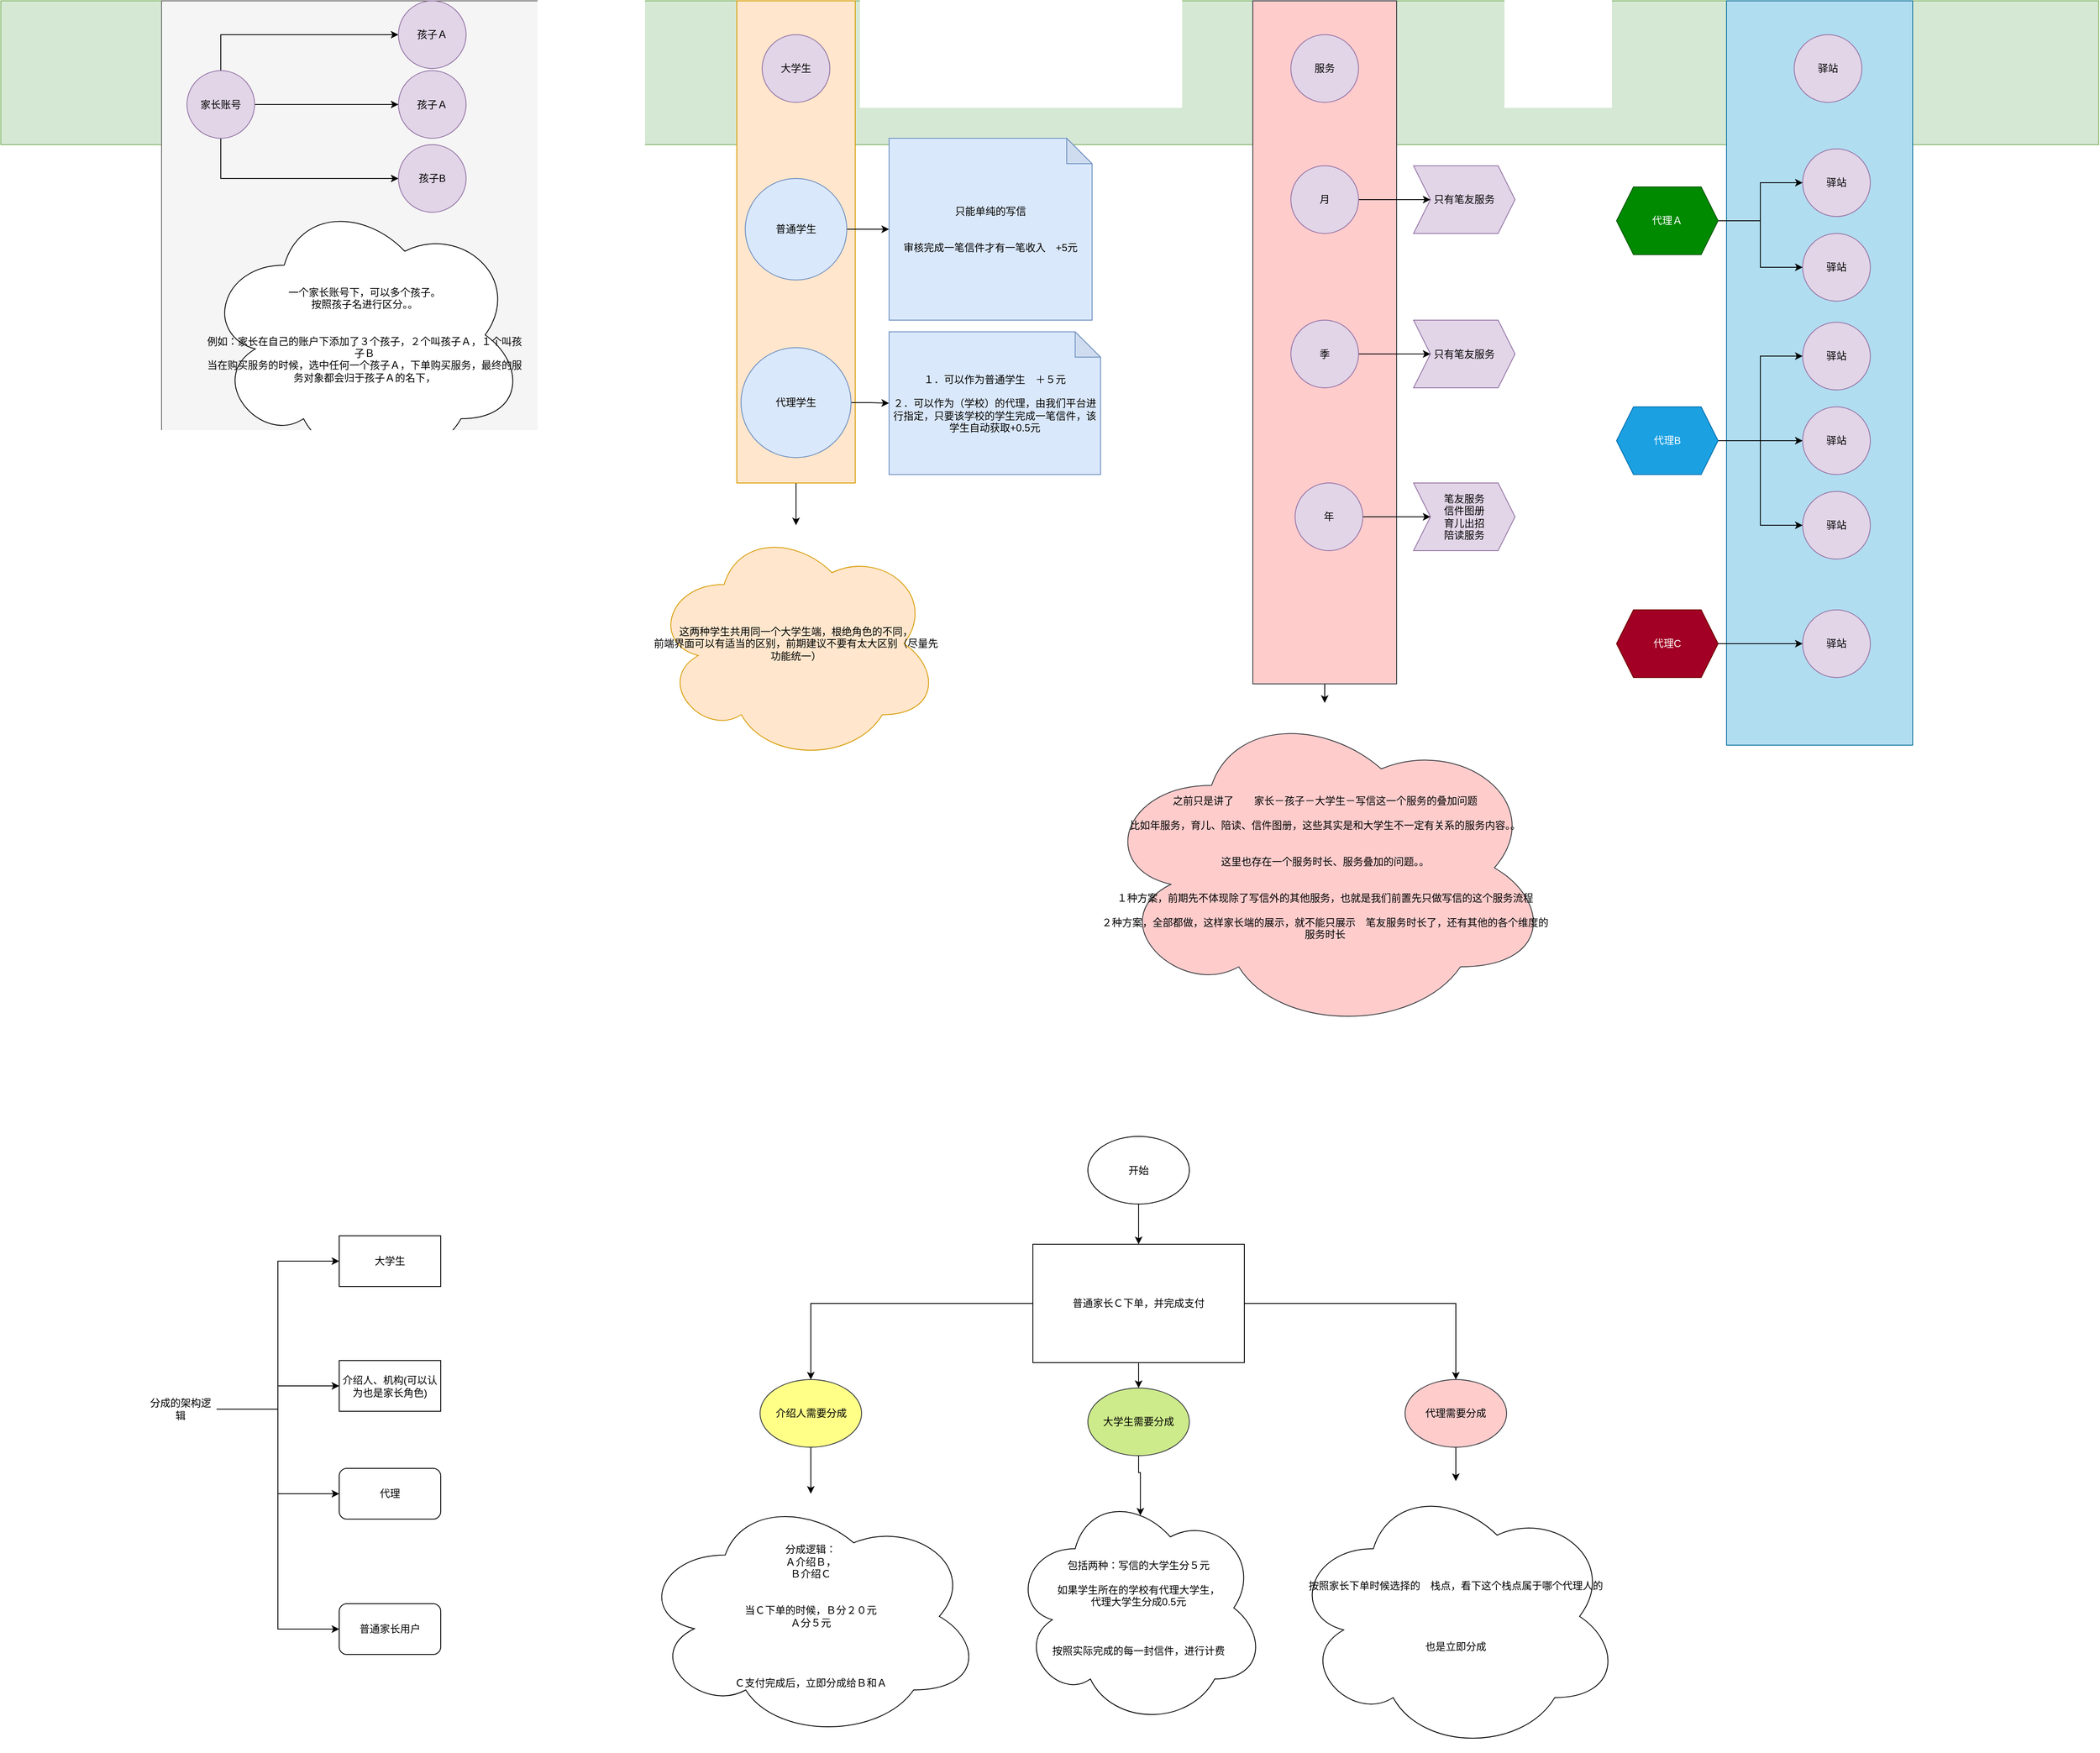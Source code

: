 <mxfile version="14.4.5" type="github">
  <diagram name="Page-1" id="dd472eb7-4b8b-5cd9-a60b-b15522922e76">
    <mxGraphModel dx="2522" dy="835" grid="1" gridSize="10" guides="1" tooltips="1" connect="1" arrows="1" fold="1" page="1" pageScale="1" pageWidth="1100" pageHeight="850" background="#ffffff" math="0" shadow="0">
      <root>
        <mxCell id="0" />
        <mxCell id="1" parent="0" />
        <mxCell id="64Vx9FYo9tibzsEboU_u-6" value="" style="rounded=0;whiteSpace=wrap;html=1;fillColor=#d5e8d4;strokeColor=#82b366;" vertex="1" parent="1">
          <mxGeometry x="-110" y="70" width="2480" height="170" as="geometry" />
        </mxCell>
        <mxCell id="64Vx9FYo9tibzsEboU_u-21" value="" style="edgeStyle=orthogonalEdgeStyle;rounded=0;orthogonalLoop=1;jettySize=auto;html=1;" edge="1" parent="1" source="64Vx9FYo9tibzsEboU_u-9" target="64Vx9FYo9tibzsEboU_u-20">
          <mxGeometry relative="1" as="geometry" />
        </mxCell>
        <mxCell id="64Vx9FYo9tibzsEboU_u-9" value="" style="rounded=0;whiteSpace=wrap;html=1;fillColor=#ffe6cc;strokeColor=#d79b00;" vertex="1" parent="1">
          <mxGeometry x="760" y="70" width="140" height="570" as="geometry" />
        </mxCell>
        <mxCell id="64Vx9FYo9tibzsEboU_u-3" value="大学生" style="ellipse;whiteSpace=wrap;html=1;aspect=fixed;fillColor=#e1d5e7;strokeColor=#9673a6;" vertex="1" parent="1">
          <mxGeometry x="790" y="110" width="80" height="80" as="geometry" />
        </mxCell>
        <mxCell id="64Vx9FYo9tibzsEboU_u-13" value="" style="edgeStyle=orthogonalEdgeStyle;rounded=0;orthogonalLoop=1;jettySize=auto;html=1;" edge="1" parent="1" source="64Vx9FYo9tibzsEboU_u-10" target="64Vx9FYo9tibzsEboU_u-12">
          <mxGeometry relative="1" as="geometry" />
        </mxCell>
        <mxCell id="64Vx9FYo9tibzsEboU_u-10" value="普通学生" style="ellipse;whiteSpace=wrap;html=1;aspect=fixed;fillColor=#dae8fc;strokeColor=#6c8ebf;" vertex="1" parent="1">
          <mxGeometry x="770" y="280" width="120" height="120" as="geometry" />
        </mxCell>
        <mxCell id="64Vx9FYo9tibzsEboU_u-15" value="" style="edgeStyle=orthogonalEdgeStyle;rounded=0;orthogonalLoop=1;jettySize=auto;html=1;" edge="1" parent="1" source="64Vx9FYo9tibzsEboU_u-11" target="64Vx9FYo9tibzsEboU_u-14">
          <mxGeometry relative="1" as="geometry" />
        </mxCell>
        <mxCell id="64Vx9FYo9tibzsEboU_u-11" value="代理学生" style="ellipse;whiteSpace=wrap;html=1;aspect=fixed;fillColor=#dae8fc;strokeColor=#6c8ebf;" vertex="1" parent="1">
          <mxGeometry x="765" y="480" width="130" height="130" as="geometry" />
        </mxCell>
        <mxCell id="64Vx9FYo9tibzsEboU_u-12" value="只能单纯的写信&lt;br&gt;&lt;br&gt;&lt;br&gt;审核完成一笔信件才有一笔收入　+5元" style="shape=note;whiteSpace=wrap;html=1;backgroundOutline=1;darkOpacity=0.05;fillColor=#dae8fc;strokeColor=#6c8ebf;" vertex="1" parent="1">
          <mxGeometry x="940" y="232.5" width="240" height="215" as="geometry" />
        </mxCell>
        <mxCell id="64Vx9FYo9tibzsEboU_u-14" value="１．可以作为普通学生　＋５元&lt;br&gt;&lt;br&gt;２．可以作为（学校）的代理，由我们平台进行指定，只要该学校的学生完成一笔信件，该学生自动获取+0.5元" style="shape=note;whiteSpace=wrap;html=1;backgroundOutline=1;darkOpacity=0.05;strokeColor=#6c8ebf;fillColor=#dae8fc;" vertex="1" parent="1">
          <mxGeometry x="940" y="461.25" width="250" height="168.75" as="geometry" />
        </mxCell>
        <mxCell id="64Vx9FYo9tibzsEboU_u-17" value="" style="rounded=0;whiteSpace=wrap;html=1;fillColor=#f5f5f5;strokeColor=#666666;fontColor=#333333;" vertex="1" parent="1">
          <mxGeometry x="80" y="70" width="500" height="550" as="geometry" />
        </mxCell>
        <mxCell id="64Vx9FYo9tibzsEboU_u-2" value="孩子Ａ" style="ellipse;whiteSpace=wrap;html=1;aspect=fixed;fillColor=#e1d5e7;strokeColor=#9673a6;" vertex="1" parent="1">
          <mxGeometry x="360" y="152.5" width="80" height="80" as="geometry" />
        </mxCell>
        <mxCell id="64Vx9FYo9tibzsEboU_u-23" style="edgeStyle=orthogonalEdgeStyle;rounded=0;orthogonalLoop=1;jettySize=auto;html=1;" edge="1" parent="1" source="64Vx9FYo9tibzsEboU_u-1" target="64Vx9FYo9tibzsEboU_u-2">
          <mxGeometry relative="1" as="geometry" />
        </mxCell>
        <mxCell id="64Vx9FYo9tibzsEboU_u-24" style="edgeStyle=orthogonalEdgeStyle;rounded=0;orthogonalLoop=1;jettySize=auto;html=1;" edge="1" parent="1" source="64Vx9FYo9tibzsEboU_u-1" target="64Vx9FYo9tibzsEboU_u-22">
          <mxGeometry relative="1" as="geometry">
            <Array as="points">
              <mxPoint x="150" y="280" />
            </Array>
          </mxGeometry>
        </mxCell>
        <mxCell id="64Vx9FYo9tibzsEboU_u-26" style="edgeStyle=orthogonalEdgeStyle;rounded=0;orthogonalLoop=1;jettySize=auto;html=1;entryX=0;entryY=0.5;entryDx=0;entryDy=0;" edge="1" parent="1" source="64Vx9FYo9tibzsEboU_u-1" target="64Vx9FYo9tibzsEboU_u-25">
          <mxGeometry relative="1" as="geometry">
            <Array as="points">
              <mxPoint x="150" y="110" />
            </Array>
          </mxGeometry>
        </mxCell>
        <mxCell id="64Vx9FYo9tibzsEboU_u-1" value="家长账号" style="ellipse;whiteSpace=wrap;html=1;aspect=fixed;fillColor=#e1d5e7;strokeColor=#9673a6;" vertex="1" parent="1">
          <mxGeometry x="110" y="152.5" width="80" height="80" as="geometry" />
        </mxCell>
        <mxCell id="64Vx9FYo9tibzsEboU_u-18" value="一个家长账号下，可以多个孩子。&lt;br&gt;按照孩子名进行区分。。&lt;br&gt;&lt;br&gt;&lt;br&gt;例如：家长在自己的账户下添加了３个孩子，２个叫孩子Ａ，１个叫孩子Ｂ&lt;br&gt;当在购买服务的时候，选中任何一个孩子Ａ，下单购买服务，最终的服务对象都会归于孩子Ａ的名下，" style="ellipse;shape=cloud;whiteSpace=wrap;html=1;" vertex="1" parent="1">
          <mxGeometry x="130" y="300" width="380" height="330" as="geometry" />
        </mxCell>
        <mxCell id="64Vx9FYo9tibzsEboU_u-20" value="这两种学生共用同一个大学生端，根绝角色的不同，&lt;br&gt;前端界面可以有适当的区别，前期建议不要有太大区别（尽量先功能统一）" style="ellipse;shape=cloud;whiteSpace=wrap;html=1;rounded=0;strokeColor=#d79b00;fillColor=#ffe6cc;" vertex="1" parent="1">
          <mxGeometry x="660" y="690" width="340" height="280" as="geometry" />
        </mxCell>
        <mxCell id="64Vx9FYo9tibzsEboU_u-22" value="孩子B" style="ellipse;whiteSpace=wrap;html=1;aspect=fixed;fillColor=#e1d5e7;strokeColor=#9673a6;" vertex="1" parent="1">
          <mxGeometry x="360" y="240" width="80" height="80" as="geometry" />
        </mxCell>
        <mxCell id="64Vx9FYo9tibzsEboU_u-25" value="孩子Ａ" style="ellipse;whiteSpace=wrap;html=1;aspect=fixed;fillColor=#e1d5e7;strokeColor=#9673a6;" vertex="1" parent="1">
          <mxGeometry x="360" y="70" width="80" height="80" as="geometry" />
        </mxCell>
        <mxCell id="64Vx9FYo9tibzsEboU_u-27" value="" style="rounded=0;whiteSpace=wrap;html=1;fillColor=#b1ddf0;strokeColor=#10739e;" vertex="1" parent="1">
          <mxGeometry x="1930" y="70" width="220" height="880" as="geometry" />
        </mxCell>
        <mxCell id="64Vx9FYo9tibzsEboU_u-4" value="驿站" style="ellipse;whiteSpace=wrap;html=1;aspect=fixed;fillColor=#e1d5e7;strokeColor=#9673a6;" vertex="1" parent="1">
          <mxGeometry x="2010" y="110" width="80" height="80" as="geometry" />
        </mxCell>
        <mxCell id="64Vx9FYo9tibzsEboU_u-32" style="edgeStyle=orthogonalEdgeStyle;rounded=0;orthogonalLoop=1;jettySize=auto;html=1;entryX=0;entryY=0.5;entryDx=0;entryDy=0;" edge="1" parent="1" source="64Vx9FYo9tibzsEboU_u-28" target="64Vx9FYo9tibzsEboU_u-31">
          <mxGeometry relative="1" as="geometry" />
        </mxCell>
        <mxCell id="64Vx9FYo9tibzsEboU_u-34" style="edgeStyle=orthogonalEdgeStyle;rounded=0;orthogonalLoop=1;jettySize=auto;html=1;entryX=0;entryY=0.5;entryDx=0;entryDy=0;" edge="1" parent="1" source="64Vx9FYo9tibzsEboU_u-28" target="64Vx9FYo9tibzsEboU_u-33">
          <mxGeometry relative="1" as="geometry" />
        </mxCell>
        <mxCell id="64Vx9FYo9tibzsEboU_u-28" value="代理Ａ" style="shape=hexagon;perimeter=hexagonPerimeter2;whiteSpace=wrap;html=1;fixedSize=1;fillColor=#008a00;strokeColor=#005700;fontColor=#ffffff;" vertex="1" parent="1">
          <mxGeometry x="1800" y="290" width="120" height="80" as="geometry" />
        </mxCell>
        <mxCell id="64Vx9FYo9tibzsEboU_u-41" style="edgeStyle=orthogonalEdgeStyle;rounded=0;orthogonalLoop=1;jettySize=auto;html=1;entryX=0;entryY=0.5;entryDx=0;entryDy=0;" edge="1" parent="1" source="64Vx9FYo9tibzsEboU_u-29" target="64Vx9FYo9tibzsEboU_u-38">
          <mxGeometry relative="1" as="geometry" />
        </mxCell>
        <mxCell id="64Vx9FYo9tibzsEboU_u-29" value="代理C" style="shape=hexagon;perimeter=hexagonPerimeter2;whiteSpace=wrap;html=1;fixedSize=1;fillColor=#a20025;strokeColor=#6F0000;fontColor=#ffffff;" vertex="1" parent="1">
          <mxGeometry x="1800" y="790" width="120" height="80" as="geometry" />
        </mxCell>
        <mxCell id="64Vx9FYo9tibzsEboU_u-42" style="edgeStyle=orthogonalEdgeStyle;rounded=0;orthogonalLoop=1;jettySize=auto;html=1;entryX=0;entryY=0.5;entryDx=0;entryDy=0;" edge="1" parent="1" source="64Vx9FYo9tibzsEboU_u-30" target="64Vx9FYo9tibzsEboU_u-35">
          <mxGeometry relative="1" as="geometry" />
        </mxCell>
        <mxCell id="64Vx9FYo9tibzsEboU_u-43" style="edgeStyle=orthogonalEdgeStyle;rounded=0;orthogonalLoop=1;jettySize=auto;html=1;" edge="1" parent="1" source="64Vx9FYo9tibzsEboU_u-30" target="64Vx9FYo9tibzsEboU_u-36">
          <mxGeometry relative="1" as="geometry" />
        </mxCell>
        <mxCell id="64Vx9FYo9tibzsEboU_u-44" style="edgeStyle=orthogonalEdgeStyle;rounded=0;orthogonalLoop=1;jettySize=auto;html=1;entryX=0;entryY=0.5;entryDx=0;entryDy=0;" edge="1" parent="1" source="64Vx9FYo9tibzsEboU_u-30" target="64Vx9FYo9tibzsEboU_u-37">
          <mxGeometry relative="1" as="geometry" />
        </mxCell>
        <mxCell id="64Vx9FYo9tibzsEboU_u-30" value="代理B" style="shape=hexagon;perimeter=hexagonPerimeter2;whiteSpace=wrap;html=1;fixedSize=1;fillColor=#1ba1e2;strokeColor=#006EAF;fontColor=#ffffff;" vertex="1" parent="1">
          <mxGeometry x="1800" y="550" width="120" height="80" as="geometry" />
        </mxCell>
        <mxCell id="64Vx9FYo9tibzsEboU_u-31" value="驿站" style="ellipse;whiteSpace=wrap;html=1;aspect=fixed;fillColor=#e1d5e7;strokeColor=#9673a6;" vertex="1" parent="1">
          <mxGeometry x="2020" y="245" width="80" height="80" as="geometry" />
        </mxCell>
        <mxCell id="64Vx9FYo9tibzsEboU_u-33" value="驿站" style="ellipse;whiteSpace=wrap;html=1;aspect=fixed;fillColor=#e1d5e7;strokeColor=#9673a6;" vertex="1" parent="1">
          <mxGeometry x="2020" y="345" width="80" height="80" as="geometry" />
        </mxCell>
        <mxCell id="64Vx9FYo9tibzsEboU_u-35" value="驿站" style="ellipse;whiteSpace=wrap;html=1;aspect=fixed;fillColor=#e1d5e7;strokeColor=#9673a6;" vertex="1" parent="1">
          <mxGeometry x="2020" y="450" width="80" height="80" as="geometry" />
        </mxCell>
        <mxCell id="64Vx9FYo9tibzsEboU_u-36" value="驿站" style="ellipse;whiteSpace=wrap;html=1;aspect=fixed;fillColor=#e1d5e7;strokeColor=#9673a6;" vertex="1" parent="1">
          <mxGeometry x="2020" y="550" width="80" height="80" as="geometry" />
        </mxCell>
        <mxCell id="64Vx9FYo9tibzsEboU_u-37" value="驿站" style="ellipse;whiteSpace=wrap;html=1;aspect=fixed;fillColor=#e1d5e7;strokeColor=#9673a6;" vertex="1" parent="1">
          <mxGeometry x="2020" y="650" width="80" height="80" as="geometry" />
        </mxCell>
        <mxCell id="64Vx9FYo9tibzsEboU_u-38" value="驿站" style="ellipse;whiteSpace=wrap;html=1;aspect=fixed;fillColor=#e1d5e7;strokeColor=#9673a6;" vertex="1" parent="1">
          <mxGeometry x="2020" y="790" width="80" height="80" as="geometry" />
        </mxCell>
        <mxCell id="64Vx9FYo9tibzsEboU_u-58" value="" style="edgeStyle=orthogonalEdgeStyle;rounded=0;orthogonalLoop=1;jettySize=auto;html=1;" edge="1" parent="1" source="64Vx9FYo9tibzsEboU_u-46" target="64Vx9FYo9tibzsEboU_u-57">
          <mxGeometry relative="1" as="geometry" />
        </mxCell>
        <mxCell id="64Vx9FYo9tibzsEboU_u-46" value="" style="rounded=0;whiteSpace=wrap;html=1;fillColor=#ffcccc;strokeColor=#36393d;" vertex="1" parent="1">
          <mxGeometry x="1370" y="70" width="170" height="807.5" as="geometry" />
        </mxCell>
        <mxCell id="64Vx9FYo9tibzsEboU_u-5" value="服务" style="ellipse;whiteSpace=wrap;html=1;aspect=fixed;fillColor=#e1d5e7;strokeColor=#9673a6;" vertex="1" parent="1">
          <mxGeometry x="1415" y="110" width="80" height="80" as="geometry" />
        </mxCell>
        <mxCell id="64Vx9FYo9tibzsEboU_u-51" value="" style="edgeStyle=orthogonalEdgeStyle;rounded=0;orthogonalLoop=1;jettySize=auto;html=1;" edge="1" parent="1" source="64Vx9FYo9tibzsEboU_u-47" target="64Vx9FYo9tibzsEboU_u-50">
          <mxGeometry relative="1" as="geometry" />
        </mxCell>
        <mxCell id="64Vx9FYo9tibzsEboU_u-47" value="月" style="ellipse;whiteSpace=wrap;html=1;aspect=fixed;fillColor=#e1d5e7;strokeColor=#9673a6;" vertex="1" parent="1">
          <mxGeometry x="1415" y="265" width="80" height="80" as="geometry" />
        </mxCell>
        <mxCell id="64Vx9FYo9tibzsEboU_u-53" value="" style="edgeStyle=orthogonalEdgeStyle;rounded=0;orthogonalLoop=1;jettySize=auto;html=1;" edge="1" parent="1" source="64Vx9FYo9tibzsEboU_u-48" target="64Vx9FYo9tibzsEboU_u-52">
          <mxGeometry relative="1" as="geometry" />
        </mxCell>
        <mxCell id="64Vx9FYo9tibzsEboU_u-48" value="季" style="ellipse;whiteSpace=wrap;html=1;aspect=fixed;fillColor=#e1d5e7;strokeColor=#9673a6;" vertex="1" parent="1">
          <mxGeometry x="1415" y="447.5" width="80" height="80" as="geometry" />
        </mxCell>
        <mxCell id="64Vx9FYo9tibzsEboU_u-56" value="" style="edgeStyle=orthogonalEdgeStyle;rounded=0;orthogonalLoop=1;jettySize=auto;html=1;" edge="1" parent="1" source="64Vx9FYo9tibzsEboU_u-49" target="64Vx9FYo9tibzsEboU_u-55">
          <mxGeometry relative="1" as="geometry" />
        </mxCell>
        <mxCell id="64Vx9FYo9tibzsEboU_u-49" value="年" style="ellipse;whiteSpace=wrap;html=1;aspect=fixed;fillColor=#e1d5e7;strokeColor=#9673a6;" vertex="1" parent="1">
          <mxGeometry x="1420" y="640" width="80" height="80" as="geometry" />
        </mxCell>
        <mxCell id="64Vx9FYo9tibzsEboU_u-50" value="只有笔友服务" style="shape=step;perimeter=stepPerimeter;whiteSpace=wrap;html=1;fixedSize=1;strokeColor=#9673a6;fillColor=#e1d5e7;" vertex="1" parent="1">
          <mxGeometry x="1560" y="265" width="120" height="80" as="geometry" />
        </mxCell>
        <mxCell id="64Vx9FYo9tibzsEboU_u-52" value="&lt;span&gt;只有笔友服务&lt;/span&gt;" style="shape=step;perimeter=stepPerimeter;whiteSpace=wrap;html=1;fixedSize=1;strokeColor=#9673a6;fillColor=#e1d5e7;" vertex="1" parent="1">
          <mxGeometry x="1560" y="447.5" width="120" height="80" as="geometry" />
        </mxCell>
        <mxCell id="64Vx9FYo9tibzsEboU_u-55" value="笔友服务&lt;br&gt;信件图册&lt;br&gt;育儿出招&lt;br&gt;陪读服务" style="shape=step;perimeter=stepPerimeter;whiteSpace=wrap;html=1;fixedSize=1;strokeColor=#9673a6;fillColor=#e1d5e7;" vertex="1" parent="1">
          <mxGeometry x="1560" y="640" width="120" height="80" as="geometry" />
        </mxCell>
        <mxCell id="64Vx9FYo9tibzsEboU_u-57" value="之前只是讲了　　家长－孩子－大学生－写信这一个服务的叠加问题&lt;br&gt;&lt;br&gt;比如年服务，育儿、陪读、信件图册，这些其实是和大学生不一定有关系的服务内容。。&lt;br&gt;&lt;br&gt;&lt;br&gt;这里也存在一个服务时长、服务叠加的问题。。&lt;br&gt;&lt;br&gt;&lt;br&gt;１种方案，前期先不体现除了写信外的其他服务，也就是我们前置先只做写信的这个服务流程&lt;br&gt;&lt;br&gt;２种方案，全部都做，这样家长端的展示，就不能只展示　笔友服务时长了，还有其他的各个维度的服务时长" style="ellipse;shape=cloud;whiteSpace=wrap;html=1;rounded=0;strokeColor=#36393d;fillColor=#ffcccc;" vertex="1" parent="1">
          <mxGeometry x="1187.5" y="900" width="535" height="390" as="geometry" />
        </mxCell>
        <mxCell id="64Vx9FYo9tibzsEboU_u-65" style="edgeStyle=orthogonalEdgeStyle;rounded=0;orthogonalLoop=1;jettySize=auto;html=1;entryX=0;entryY=0.5;entryDx=0;entryDy=0;" edge="1" parent="1" source="64Vx9FYo9tibzsEboU_u-59" target="64Vx9FYo9tibzsEboU_u-61">
          <mxGeometry relative="1" as="geometry" />
        </mxCell>
        <mxCell id="64Vx9FYo9tibzsEboU_u-66" style="edgeStyle=orthogonalEdgeStyle;rounded=0;orthogonalLoop=1;jettySize=auto;html=1;entryX=0;entryY=0.5;entryDx=0;entryDy=0;" edge="1" parent="1" source="64Vx9FYo9tibzsEboU_u-59" target="64Vx9FYo9tibzsEboU_u-62">
          <mxGeometry relative="1" as="geometry" />
        </mxCell>
        <mxCell id="64Vx9FYo9tibzsEboU_u-67" style="edgeStyle=orthogonalEdgeStyle;rounded=0;orthogonalLoop=1;jettySize=auto;html=1;entryX=0;entryY=0.5;entryDx=0;entryDy=0;" edge="1" parent="1" source="64Vx9FYo9tibzsEboU_u-59" target="64Vx9FYo9tibzsEboU_u-63">
          <mxGeometry relative="1" as="geometry" />
        </mxCell>
        <mxCell id="64Vx9FYo9tibzsEboU_u-68" style="edgeStyle=orthogonalEdgeStyle;rounded=0;orthogonalLoop=1;jettySize=auto;html=1;entryX=0;entryY=0.5;entryDx=0;entryDy=0;" edge="1" parent="1" source="64Vx9FYo9tibzsEboU_u-59" target="64Vx9FYo9tibzsEboU_u-64">
          <mxGeometry relative="1" as="geometry" />
        </mxCell>
        <mxCell id="64Vx9FYo9tibzsEboU_u-59" value="分成的架构逻辑" style="text;html=1;strokeColor=none;fillColor=none;align=center;verticalAlign=middle;whiteSpace=wrap;rounded=0;" vertex="1" parent="1">
          <mxGeometry x="60" y="1685" width="85" height="100" as="geometry" />
        </mxCell>
        <mxCell id="64Vx9FYo9tibzsEboU_u-61" value="大学生" style="rounded=0;whiteSpace=wrap;html=1;" vertex="1" parent="1">
          <mxGeometry x="290" y="1530" width="120" height="60" as="geometry" />
        </mxCell>
        <mxCell id="64Vx9FYo9tibzsEboU_u-62" value="介绍人、机构(可以认为也是家长角色)" style="rounded=0;whiteSpace=wrap;html=1;" vertex="1" parent="1">
          <mxGeometry x="290" y="1677.5" width="120" height="60" as="geometry" />
        </mxCell>
        <mxCell id="64Vx9FYo9tibzsEboU_u-63" value="代理" style="rounded=1;whiteSpace=wrap;html=1;" vertex="1" parent="1">
          <mxGeometry x="290" y="1805" width="120" height="60" as="geometry" />
        </mxCell>
        <mxCell id="64Vx9FYo9tibzsEboU_u-64" value="普通家长用户" style="rounded=1;whiteSpace=wrap;html=1;" vertex="1" parent="1">
          <mxGeometry x="290" y="1965" width="120" height="60" as="geometry" />
        </mxCell>
        <mxCell id="64Vx9FYo9tibzsEboU_u-72" value="" style="edgeStyle=orthogonalEdgeStyle;rounded=0;orthogonalLoop=1;jettySize=auto;html=1;" edge="1" parent="1" source="64Vx9FYo9tibzsEboU_u-69" target="64Vx9FYo9tibzsEboU_u-71">
          <mxGeometry relative="1" as="geometry" />
        </mxCell>
        <mxCell id="64Vx9FYo9tibzsEboU_u-69" value="开始" style="ellipse;whiteSpace=wrap;html=1;" vertex="1" parent="1">
          <mxGeometry x="1175" y="1412.5" width="120" height="80" as="geometry" />
        </mxCell>
        <mxCell id="64Vx9FYo9tibzsEboU_u-75" value="" style="edgeStyle=orthogonalEdgeStyle;rounded=0;orthogonalLoop=1;jettySize=auto;html=1;" edge="1" parent="1" source="64Vx9FYo9tibzsEboU_u-71" target="64Vx9FYo9tibzsEboU_u-74">
          <mxGeometry relative="1" as="geometry" />
        </mxCell>
        <mxCell id="64Vx9FYo9tibzsEboU_u-78" value="" style="edgeStyle=orthogonalEdgeStyle;rounded=0;orthogonalLoop=1;jettySize=auto;html=1;" edge="1" parent="1" source="64Vx9FYo9tibzsEboU_u-71" target="64Vx9FYo9tibzsEboU_u-77">
          <mxGeometry relative="1" as="geometry" />
        </mxCell>
        <mxCell id="64Vx9FYo9tibzsEboU_u-86" value="" style="edgeStyle=orthogonalEdgeStyle;rounded=0;orthogonalLoop=1;jettySize=auto;html=1;" edge="1" parent="1" source="64Vx9FYo9tibzsEboU_u-71" target="64Vx9FYo9tibzsEboU_u-85">
          <mxGeometry relative="1" as="geometry" />
        </mxCell>
        <mxCell id="64Vx9FYo9tibzsEboU_u-71" value="普通家长Ｃ下单，并完成支付" style="whiteSpace=wrap;html=1;" vertex="1" parent="1">
          <mxGeometry x="1110" y="1540" width="250" height="140" as="geometry" />
        </mxCell>
        <mxCell id="64Vx9FYo9tibzsEboU_u-82" value="" style="edgeStyle=orthogonalEdgeStyle;rounded=0;orthogonalLoop=1;jettySize=auto;html=1;" edge="1" parent="1" source="64Vx9FYo9tibzsEboU_u-74" target="64Vx9FYo9tibzsEboU_u-81">
          <mxGeometry relative="1" as="geometry" />
        </mxCell>
        <mxCell id="64Vx9FYo9tibzsEboU_u-74" value="介绍人需要分成" style="ellipse;whiteSpace=wrap;html=1;fillColor=#ffff88;strokeColor=#36393d;" vertex="1" parent="1">
          <mxGeometry x="787.5" y="1700" width="120" height="80" as="geometry" />
        </mxCell>
        <mxCell id="64Vx9FYo9tibzsEboU_u-80" value="" style="edgeStyle=orthogonalEdgeStyle;rounded=0;orthogonalLoop=1;jettySize=auto;html=1;entryX=0.507;entryY=0.11;entryDx=0;entryDy=0;entryPerimeter=0;" edge="1" parent="1" source="64Vx9FYo9tibzsEboU_u-77" target="64Vx9FYo9tibzsEboU_u-79">
          <mxGeometry relative="1" as="geometry" />
        </mxCell>
        <mxCell id="64Vx9FYo9tibzsEboU_u-77" value="大学生需要分成" style="ellipse;whiteSpace=wrap;html=1;fillColor=#cdeb8b;strokeColor=#36393d;" vertex="1" parent="1">
          <mxGeometry x="1175" y="1710" width="120" height="80" as="geometry" />
        </mxCell>
        <mxCell id="64Vx9FYo9tibzsEboU_u-79" value="包括两种：写信的大学生分５元&lt;br&gt;&lt;br&gt;如果学生所在的学校有代理大学生，&lt;br&gt;代理大学生分成0.5元&lt;br&gt;&lt;br&gt;&lt;br&gt;&lt;br&gt;按照实际完成的每一封信件，进行计费" style="ellipse;shape=cloud;whiteSpace=wrap;html=1;" vertex="1" parent="1">
          <mxGeometry x="1085" y="1830" width="300" height="280" as="geometry" />
        </mxCell>
        <mxCell id="64Vx9FYo9tibzsEboU_u-81" value="分成逻辑：&lt;br&gt;Ａ介绍Ｂ，&lt;br&gt;Ｂ介绍Ｃ&lt;br&gt;&lt;br&gt;&lt;br&gt;当Ｃ下单的时候，Ｂ分２０元&lt;br&gt;Ａ分５元&lt;br&gt;&lt;br&gt;&lt;br&gt;&lt;br&gt;&lt;br&gt;Ｃ支付完成后，立即分成给Ｂ和Ａ" style="ellipse;shape=cloud;whiteSpace=wrap;html=1;" vertex="1" parent="1">
          <mxGeometry x="645" y="1835" width="405" height="290" as="geometry" />
        </mxCell>
        <mxCell id="64Vx9FYo9tibzsEboU_u-88" value="" style="edgeStyle=orthogonalEdgeStyle;rounded=0;orthogonalLoop=1;jettySize=auto;html=1;" edge="1" parent="1" source="64Vx9FYo9tibzsEboU_u-85" target="64Vx9FYo9tibzsEboU_u-87">
          <mxGeometry relative="1" as="geometry" />
        </mxCell>
        <mxCell id="64Vx9FYo9tibzsEboU_u-85" value="代理需要分成" style="ellipse;whiteSpace=wrap;html=1;fillColor=#ffcccc;strokeColor=#36393d;" vertex="1" parent="1">
          <mxGeometry x="1550" y="1700" width="120" height="80" as="geometry" />
        </mxCell>
        <mxCell id="64Vx9FYo9tibzsEboU_u-87" value="按照家长下单时候选择的　栈点，看下这个栈点属于哪个代理人的&lt;br&gt;&lt;br&gt;&lt;br&gt;&lt;br&gt;&lt;br&gt;也是立即分成" style="ellipse;shape=cloud;whiteSpace=wrap;html=1;" vertex="1" parent="1">
          <mxGeometry x="1415" y="1820" width="390" height="320" as="geometry" />
        </mxCell>
      </root>
    </mxGraphModel>
  </diagram>
</mxfile>
